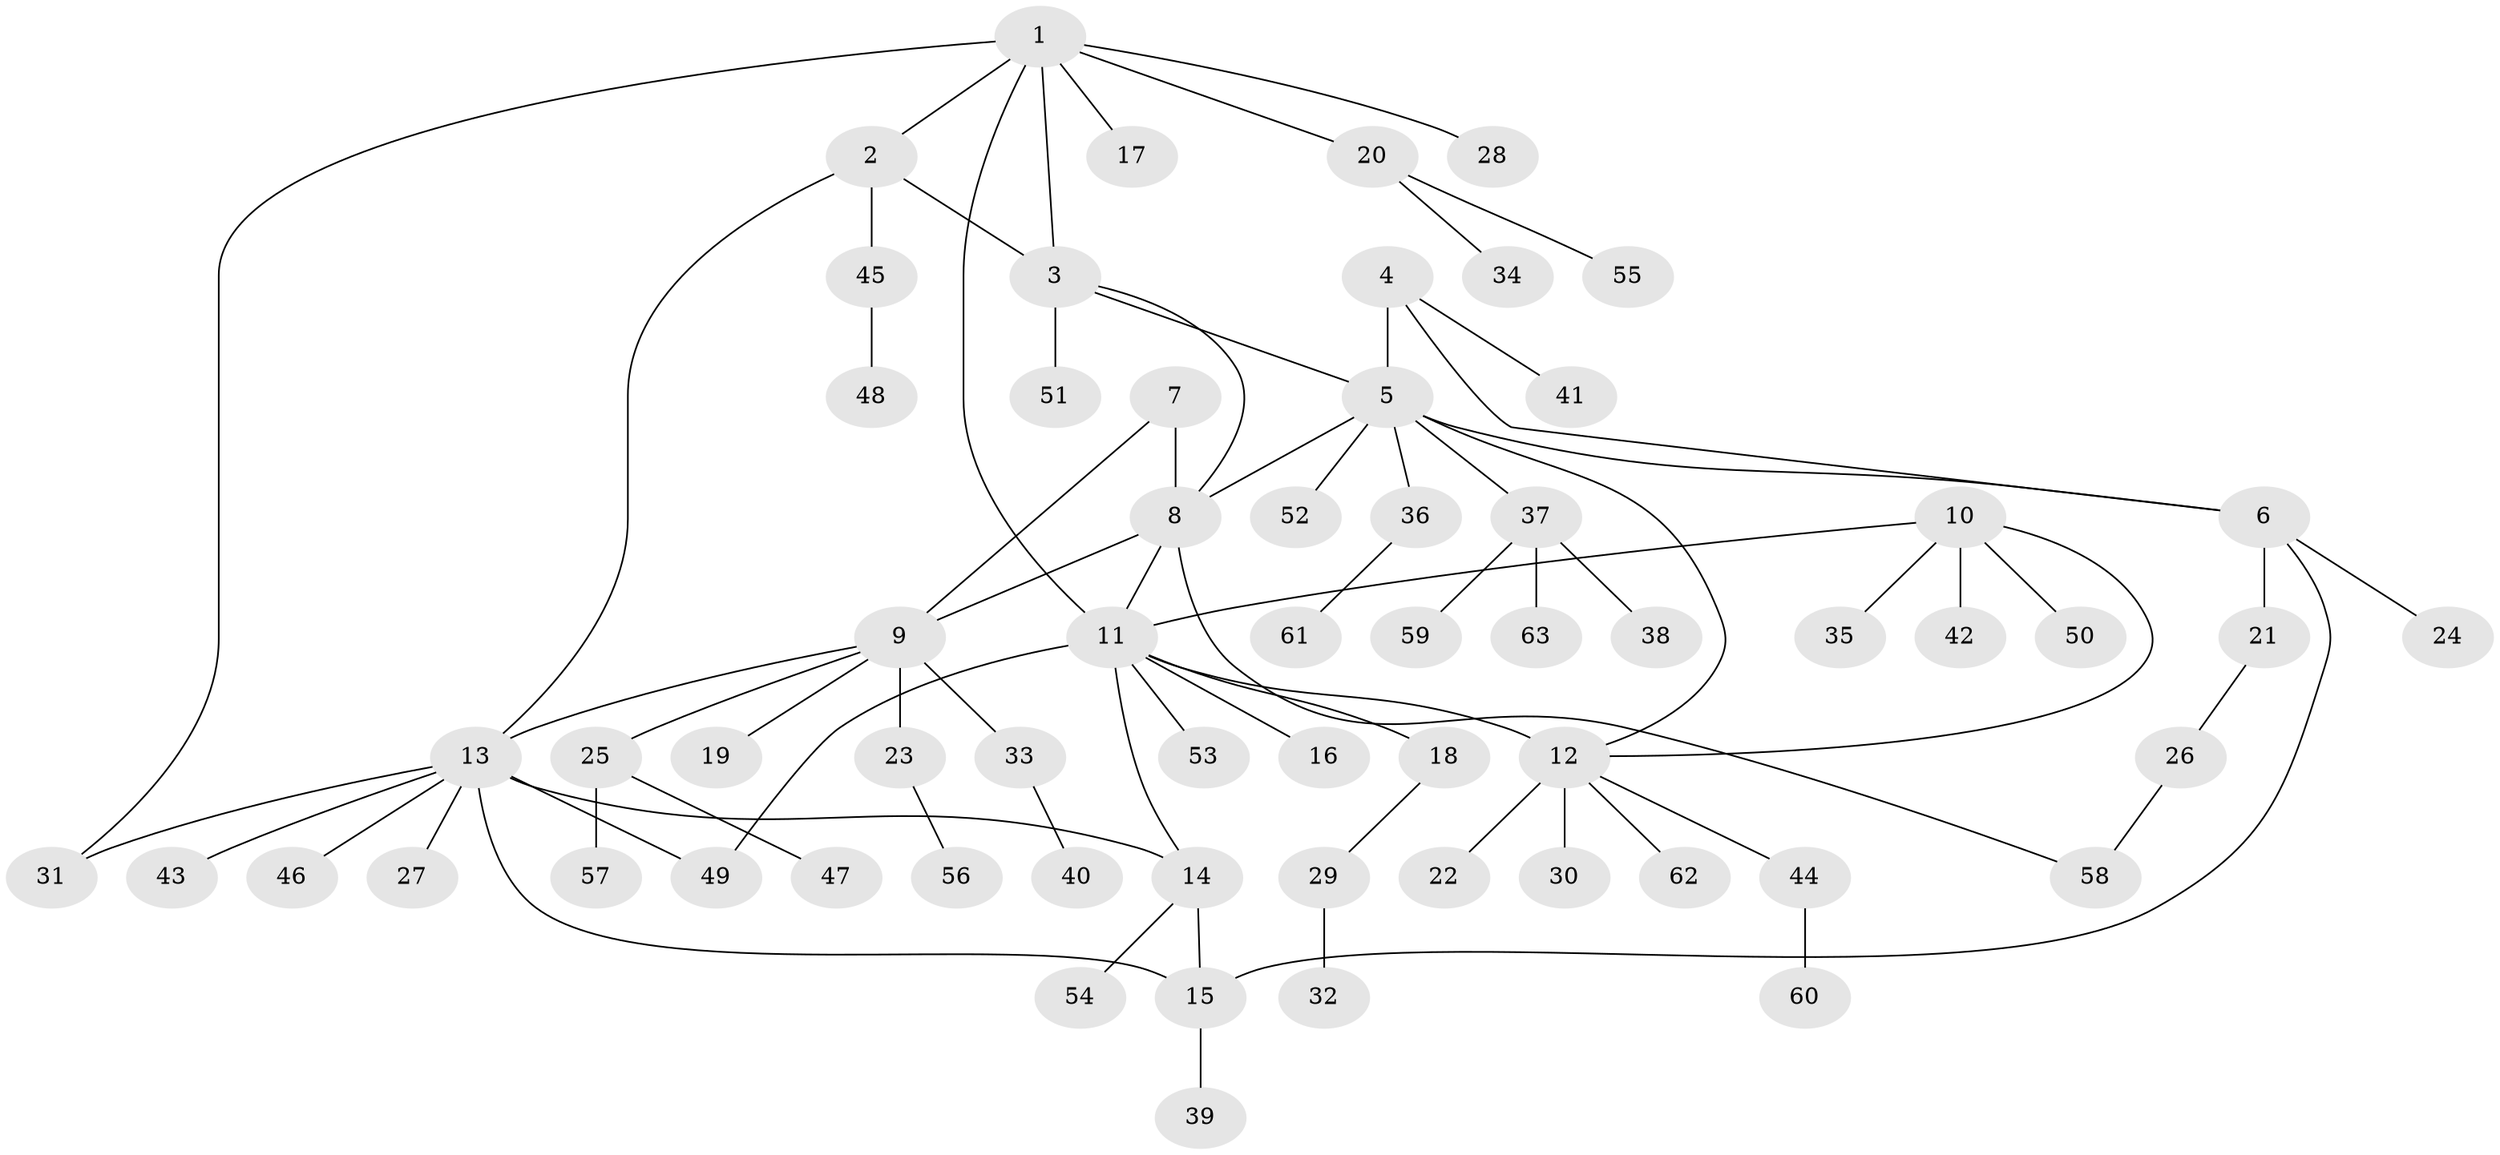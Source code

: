 // Generated by graph-tools (version 1.1) at 2025/26/03/09/25 03:26:34]
// undirected, 63 vertices, 76 edges
graph export_dot {
graph [start="1"]
  node [color=gray90,style=filled];
  1;
  2;
  3;
  4;
  5;
  6;
  7;
  8;
  9;
  10;
  11;
  12;
  13;
  14;
  15;
  16;
  17;
  18;
  19;
  20;
  21;
  22;
  23;
  24;
  25;
  26;
  27;
  28;
  29;
  30;
  31;
  32;
  33;
  34;
  35;
  36;
  37;
  38;
  39;
  40;
  41;
  42;
  43;
  44;
  45;
  46;
  47;
  48;
  49;
  50;
  51;
  52;
  53;
  54;
  55;
  56;
  57;
  58;
  59;
  60;
  61;
  62;
  63;
  1 -- 2;
  1 -- 3;
  1 -- 11;
  1 -- 17;
  1 -- 20;
  1 -- 28;
  1 -- 31;
  2 -- 3;
  2 -- 13;
  2 -- 45;
  3 -- 5;
  3 -- 8;
  3 -- 51;
  4 -- 5;
  4 -- 6;
  4 -- 41;
  5 -- 6;
  5 -- 8;
  5 -- 12;
  5 -- 36;
  5 -- 37;
  5 -- 52;
  6 -- 15;
  6 -- 21;
  6 -- 24;
  7 -- 8;
  7 -- 9;
  8 -- 9;
  8 -- 11;
  8 -- 58;
  9 -- 13;
  9 -- 19;
  9 -- 23;
  9 -- 25;
  9 -- 33;
  10 -- 11;
  10 -- 12;
  10 -- 35;
  10 -- 42;
  10 -- 50;
  11 -- 12;
  11 -- 14;
  11 -- 16;
  11 -- 18;
  11 -- 49;
  11 -- 53;
  12 -- 22;
  12 -- 30;
  12 -- 44;
  12 -- 62;
  13 -- 14;
  13 -- 15;
  13 -- 27;
  13 -- 31;
  13 -- 43;
  13 -- 46;
  13 -- 49;
  14 -- 15;
  14 -- 54;
  15 -- 39;
  18 -- 29;
  20 -- 34;
  20 -- 55;
  21 -- 26;
  23 -- 56;
  25 -- 47;
  25 -- 57;
  26 -- 58;
  29 -- 32;
  33 -- 40;
  36 -- 61;
  37 -- 38;
  37 -- 59;
  37 -- 63;
  44 -- 60;
  45 -- 48;
}
